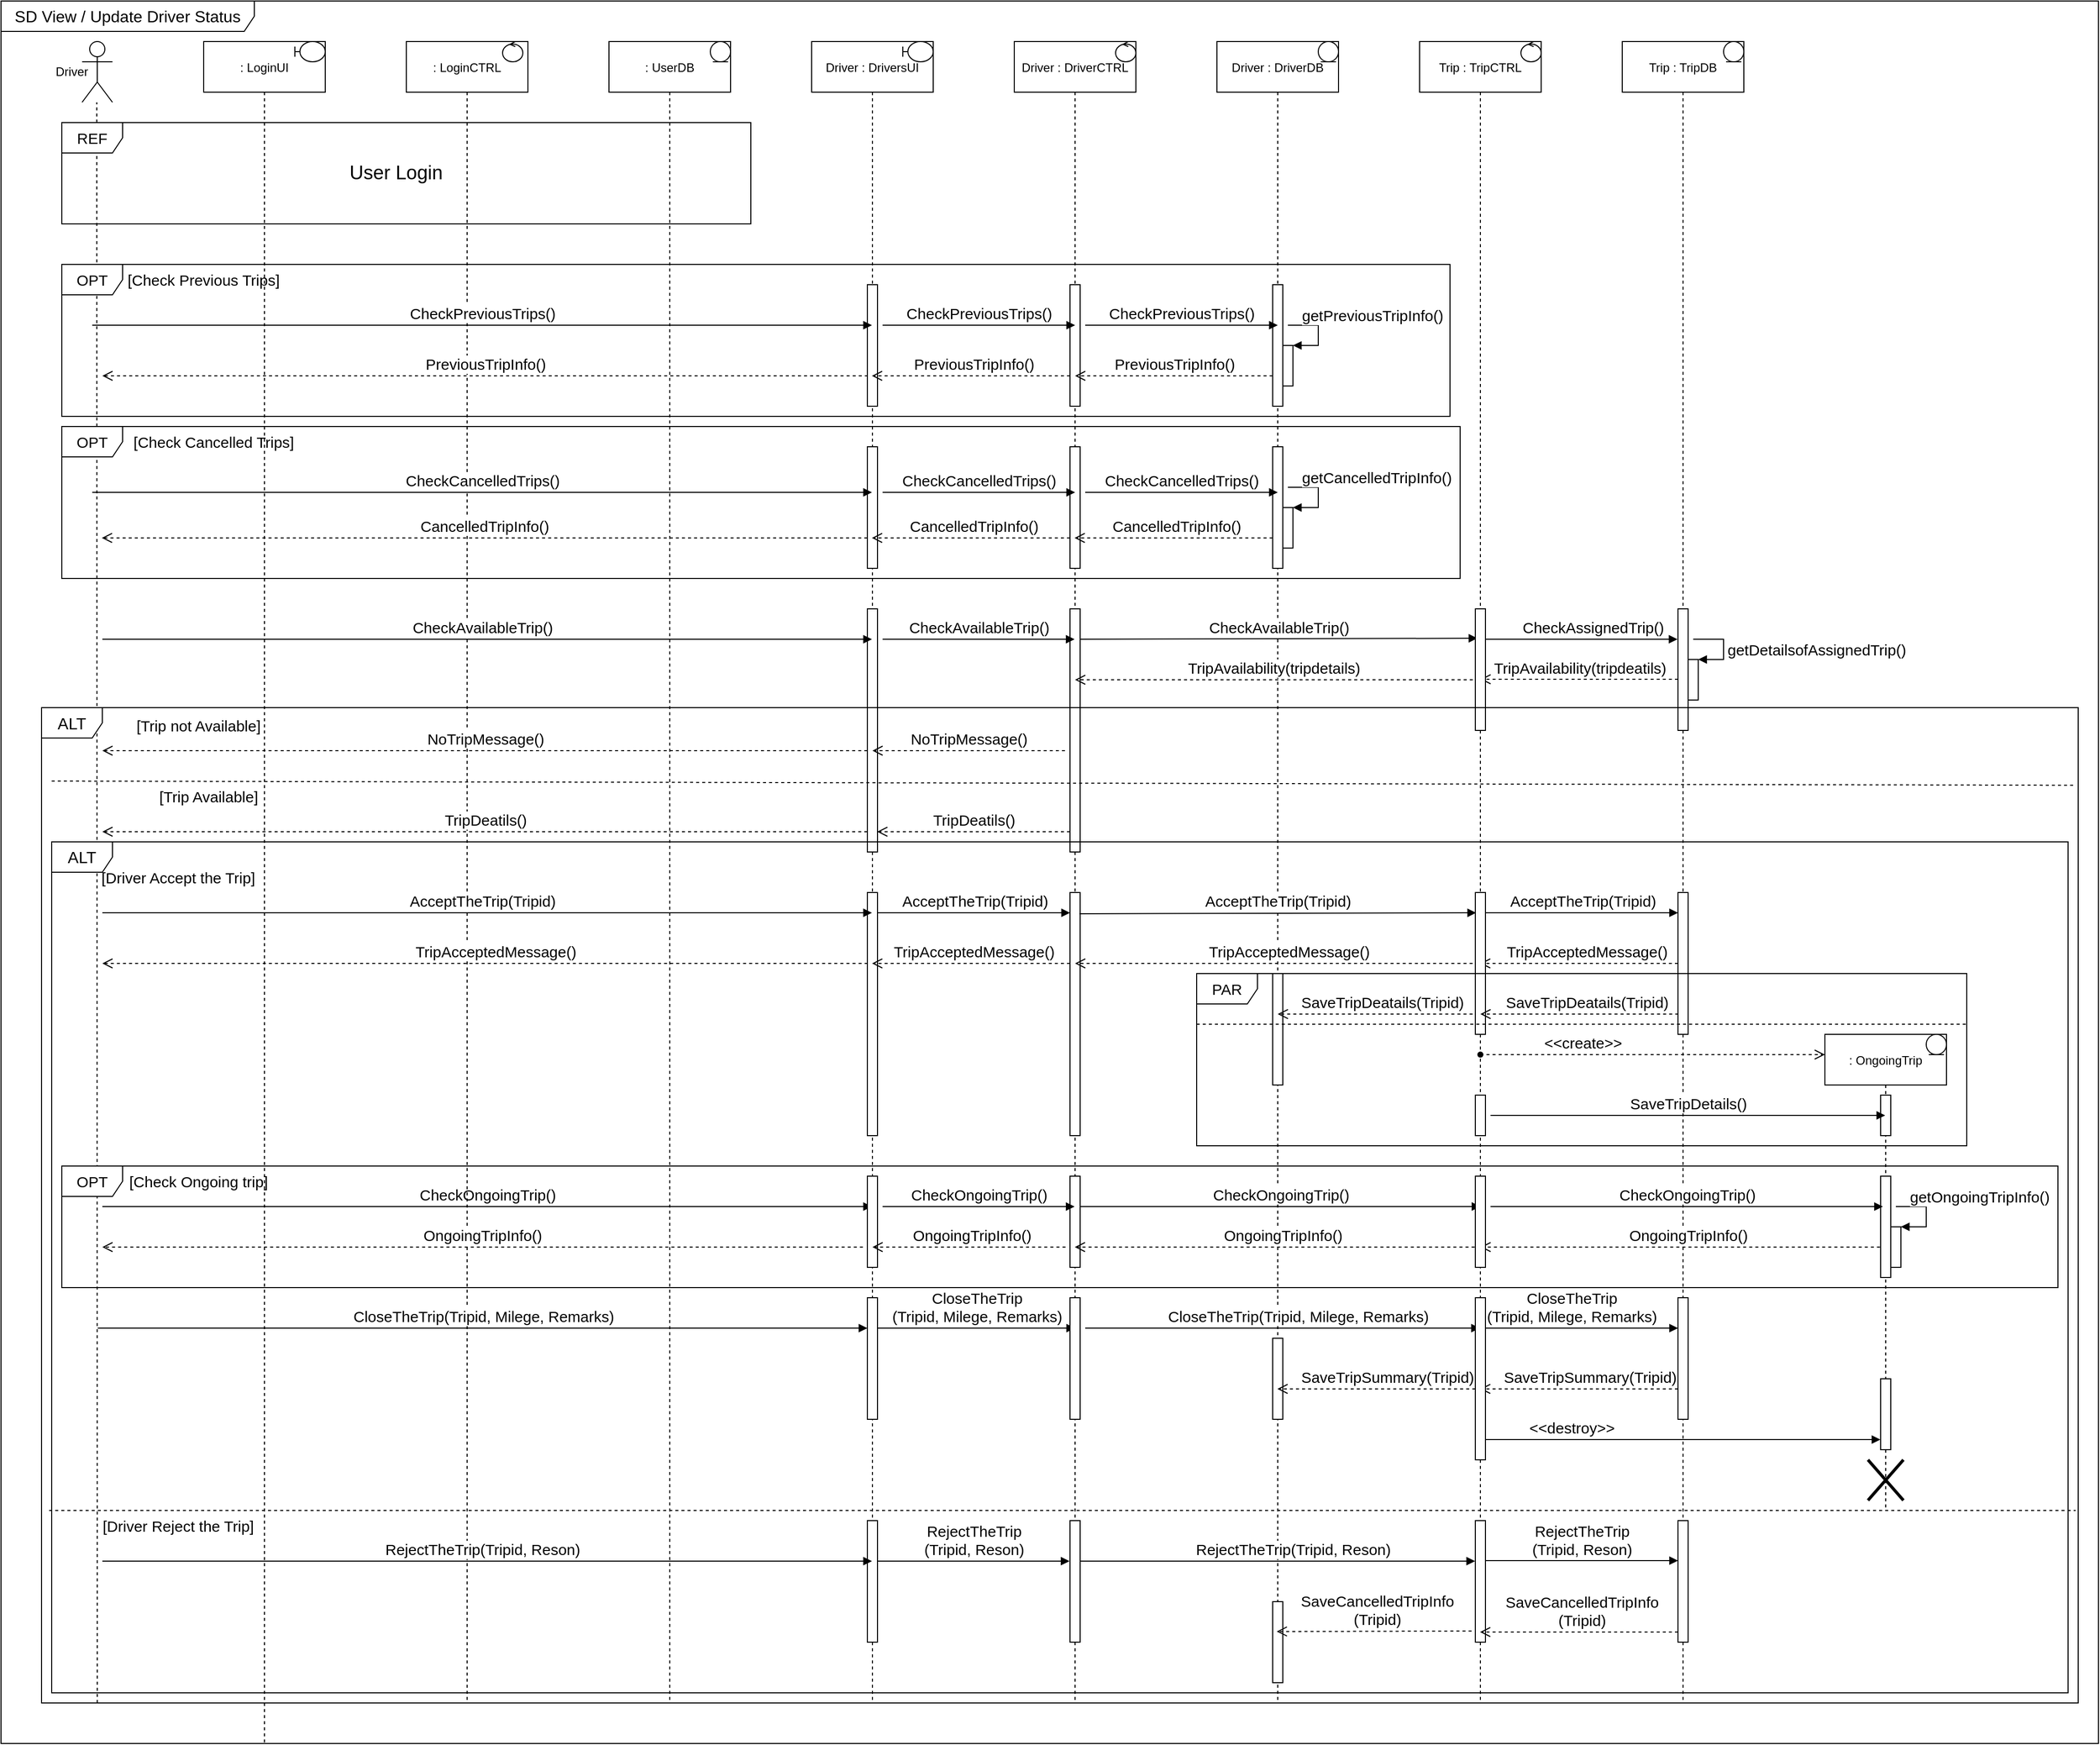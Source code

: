 <mxfile version="20.3.0" type="device"><diagram id="kgpKYQtTHZ0yAKxKKP6v" name="Page-1"><mxGraphModel dx="1718" dy="553" grid="1" gridSize="10" guides="1" tooltips="1" connect="1" arrows="1" fold="1" page="1" pageScale="1" pageWidth="850" pageHeight="1100" math="0" shadow="0"><root><mxCell id="0"/><mxCell id="1" parent="0"/><mxCell id="3nuBFxr9cyL0pnOWT2aG-1" value=": LoginUI" style="shape=umlLifeline;perimeter=lifelinePerimeter;container=1;collapsible=0;recursiveResize=0;rounded=0;shadow=0;strokeWidth=1;size=50;" parent="1" vertex="1"><mxGeometry x="120" y="80" width="120" height="1680" as="geometry"/></mxCell><mxCell id="8sB0smRWkveW26A4_g99-49" value="" style="shape=umlBoundary;whiteSpace=wrap;html=1;fontSize=15;" parent="3nuBFxr9cyL0pnOWT2aG-1" vertex="1"><mxGeometry x="90" width="30" height="20" as="geometry"/></mxCell><mxCell id="8sB0smRWkveW26A4_g99-75" value="[Trip Available]" style="text;html=1;strokeColor=none;fillColor=none;align=center;verticalAlign=middle;whiteSpace=wrap;rounded=0;fontSize=15;" parent="3nuBFxr9cyL0pnOWT2aG-1" vertex="1"><mxGeometry x="-60" y="730" width="130" height="30" as="geometry"/></mxCell><mxCell id="8sB0smRWkveW26A4_g99-116" value="CheckOngoingTrip()" style="html=1;verticalAlign=bottom;endArrow=block;rounded=0;fontSize=15;" parent="3nuBFxr9cyL0pnOWT2aG-1" edge="1"><mxGeometry x="0.001" width="80" relative="1" as="geometry"><mxPoint x="-100" y="1150" as="sourcePoint"/><mxPoint x="659.5" y="1150" as="targetPoint"/><mxPoint as="offset"/></mxGeometry></mxCell><mxCell id="7eJhZBNIWS3-gp08wrGX-10" value="[Driver Reject the Trip]" style="text;html=1;strokeColor=none;fillColor=none;align=center;verticalAlign=middle;whiteSpace=wrap;rounded=0;fontSize=15;" vertex="1" parent="3nuBFxr9cyL0pnOWT2aG-1"><mxGeometry x="-120" y="1450" width="190" height="30" as="geometry"/></mxCell><mxCell id="8sB0smRWkveW26A4_g99-70" value="[Trip not Available]" style="text;html=1;strokeColor=none;fillColor=none;align=center;verticalAlign=middle;whiteSpace=wrap;rounded=0;fontSize=15;" parent="3nuBFxr9cyL0pnOWT2aG-1" vertex="1"><mxGeometry x="-70" y="660" width="130" height="30" as="geometry"/></mxCell><mxCell id="7eJhZBNIWS3-gp08wrGX-30" value="SD View / Update Driver Status" style="shape=umlFrame;whiteSpace=wrap;html=1;fontSize=16;width=250;height=30;" vertex="1" parent="3nuBFxr9cyL0pnOWT2aG-1"><mxGeometry x="-200" y="-40" width="2070" height="1720" as="geometry"/></mxCell><mxCell id="3nuBFxr9cyL0pnOWT2aG-5" value=": LoginCTRL" style="shape=umlLifeline;perimeter=lifelinePerimeter;container=1;collapsible=0;recursiveResize=0;rounded=0;shadow=0;strokeWidth=1;size=50;" parent="1" vertex="1"><mxGeometry x="320" y="80" width="120" height="1640" as="geometry"/></mxCell><mxCell id="8sB0smRWkveW26A4_g99-50" value="" style="ellipse;shape=umlControl;whiteSpace=wrap;html=1;fontSize=15;" parent="3nuBFxr9cyL0pnOWT2aG-5" vertex="1"><mxGeometry x="95" width="20" height="20" as="geometry"/></mxCell><mxCell id="8sB0smRWkveW26A4_g99-1" value="" style="shape=umlActor;verticalLabelPosition=bottom;verticalAlign=top;html=1;" parent="1" vertex="1"><mxGeometry y="80" width="30" height="60" as="geometry"/></mxCell><mxCell id="8sB0smRWkveW26A4_g99-4" value=": UserDB" style="shape=umlLifeline;perimeter=lifelinePerimeter;container=1;collapsible=0;recursiveResize=0;rounded=0;shadow=0;strokeWidth=1;size=50;" parent="1" vertex="1"><mxGeometry x="520" y="80" width="120" height="1640" as="geometry"/></mxCell><mxCell id="8sB0smRWkveW26A4_g99-54" value="" style="ellipse;shape=umlEntity;whiteSpace=wrap;html=1;fontSize=15;" parent="8sB0smRWkveW26A4_g99-4" vertex="1"><mxGeometry x="100" width="20" height="20" as="geometry"/></mxCell><mxCell id="8sB0smRWkveW26A4_g99-132" value="CloseTheTrip(Tripid, Milege, Remarks)" style="html=1;verticalAlign=bottom;endArrow=block;rounded=0;fontSize=15;" parent="8sB0smRWkveW26A4_g99-4" edge="1"><mxGeometry x="0.001" width="80" relative="1" as="geometry"><mxPoint x="-504.5" y="1270" as="sourcePoint"/><mxPoint x="255" y="1270" as="targetPoint"/><mxPoint as="offset"/></mxGeometry></mxCell><mxCell id="8sB0smRWkveW26A4_g99-6" value="Driver : DriversUI" style="shape=umlLifeline;perimeter=lifelinePerimeter;container=1;collapsible=0;recursiveResize=0;rounded=0;shadow=0;strokeWidth=1;size=50;" parent="1" vertex="1"><mxGeometry x="720" y="80" width="120" height="1640" as="geometry"/></mxCell><mxCell id="8sB0smRWkveW26A4_g99-7" value="" style="points=[];perimeter=orthogonalPerimeter;rounded=0;shadow=0;strokeWidth=1;" parent="8sB0smRWkveW26A4_g99-6" vertex="1"><mxGeometry x="55" y="240" width="10" height="120" as="geometry"/></mxCell><mxCell id="8sB0smRWkveW26A4_g99-36" value="" style="points=[];perimeter=orthogonalPerimeter;rounded=0;shadow=0;strokeWidth=1;" parent="8sB0smRWkveW26A4_g99-6" vertex="1"><mxGeometry x="55" y="400" width="10" height="120" as="geometry"/></mxCell><mxCell id="8sB0smRWkveW26A4_g99-33" value="CancelledTripInfo()" style="html=1;verticalAlign=bottom;endArrow=open;dashed=1;endSize=8;rounded=0;fontSize=15;" parent="8sB0smRWkveW26A4_g99-6" edge="1"><mxGeometry relative="1" as="geometry"><mxPoint x="55" y="490" as="sourcePoint"/><mxPoint x="-700.5" y="490" as="targetPoint"/></mxGeometry></mxCell><mxCell id="8sB0smRWkveW26A4_g99-53" value="" style="shape=umlBoundary;whiteSpace=wrap;html=1;fontSize=15;" parent="8sB0smRWkveW26A4_g99-6" vertex="1"><mxGeometry x="90" width="30" height="20" as="geometry"/></mxCell><mxCell id="8sB0smRWkveW26A4_g99-58" value="" style="points=[];perimeter=orthogonalPerimeter;rounded=0;shadow=0;strokeWidth=1;" parent="8sB0smRWkveW26A4_g99-6" vertex="1"><mxGeometry x="55" y="560" width="10" height="240" as="geometry"/></mxCell><mxCell id="8sB0smRWkveW26A4_g99-72" value="NoTripMessage()" style="html=1;verticalAlign=bottom;endArrow=open;dashed=1;endSize=8;rounded=0;fontSize=15;" parent="8sB0smRWkveW26A4_g99-6" edge="1"><mxGeometry relative="1" as="geometry"><mxPoint x="55" y="700" as="sourcePoint"/><mxPoint x="-700" y="700" as="targetPoint"/></mxGeometry></mxCell><mxCell id="8sB0smRWkveW26A4_g99-77" value="TripDeatils()" style="html=1;verticalAlign=bottom;endArrow=open;dashed=1;endSize=8;rounded=0;fontSize=15;" parent="8sB0smRWkveW26A4_g99-6" edge="1"><mxGeometry relative="1" as="geometry"><mxPoint x="55" y="780" as="sourcePoint"/><mxPoint x="-700" y="780" as="targetPoint"/></mxGeometry></mxCell><mxCell id="8sB0smRWkveW26A4_g99-80" value="" style="points=[];perimeter=orthogonalPerimeter;rounded=0;shadow=0;strokeWidth=1;" parent="8sB0smRWkveW26A4_g99-6" vertex="1"><mxGeometry x="55" y="840" width="10" height="240" as="geometry"/></mxCell><mxCell id="8sB0smRWkveW26A4_g99-119" value="" style="points=[];perimeter=orthogonalPerimeter;rounded=0;shadow=0;strokeWidth=1;" parent="8sB0smRWkveW26A4_g99-6" vertex="1"><mxGeometry x="55" y="1120" width="10" height="90" as="geometry"/></mxCell><mxCell id="8sB0smRWkveW26A4_g99-133" value="" style="points=[];perimeter=orthogonalPerimeter;rounded=0;shadow=0;strokeWidth=1;" parent="8sB0smRWkveW26A4_g99-6" vertex="1"><mxGeometry x="55" y="1240" width="10" height="120" as="geometry"/></mxCell><mxCell id="7eJhZBNIWS3-gp08wrGX-12" value="" style="points=[];perimeter=orthogonalPerimeter;rounded=0;shadow=0;strokeWidth=1;" vertex="1" parent="8sB0smRWkveW26A4_g99-6"><mxGeometry x="55" y="1460" width="10" height="120" as="geometry"/></mxCell><mxCell id="8sB0smRWkveW26A4_g99-8" value="Driver : DriverCTRL" style="shape=umlLifeline;perimeter=lifelinePerimeter;container=1;collapsible=0;recursiveResize=0;rounded=0;shadow=0;strokeWidth=1;size=50;" parent="1" vertex="1"><mxGeometry x="920" y="80" width="120" height="1640" as="geometry"/></mxCell><mxCell id="8sB0smRWkveW26A4_g99-9" value="" style="points=[];perimeter=orthogonalPerimeter;rounded=0;shadow=0;strokeWidth=1;" parent="8sB0smRWkveW26A4_g99-8" vertex="1"><mxGeometry x="55" y="240" width="10" height="120" as="geometry"/></mxCell><mxCell id="8sB0smRWkveW26A4_g99-27" value="PreviousTripInfo()" style="html=1;verticalAlign=bottom;endArrow=open;dashed=1;endSize=8;rounded=0;fontSize=15;" parent="8sB0smRWkveW26A4_g99-8" edge="1"><mxGeometry x="-0.028" relative="1" as="geometry"><mxPoint x="55" y="330" as="sourcePoint"/><mxPoint x="-140.5" y="330" as="targetPoint"/><mxPoint as="offset"/></mxGeometry></mxCell><mxCell id="8sB0smRWkveW26A4_g99-37" value="" style="points=[];perimeter=orthogonalPerimeter;rounded=0;shadow=0;strokeWidth=1;" parent="8sB0smRWkveW26A4_g99-8" vertex="1"><mxGeometry x="55" y="400" width="10" height="120" as="geometry"/></mxCell><mxCell id="8sB0smRWkveW26A4_g99-41" value="CancelledTripInfo()" style="html=1;verticalAlign=bottom;endArrow=open;dashed=1;endSize=8;rounded=0;fontSize=15;" parent="8sB0smRWkveW26A4_g99-8" edge="1"><mxGeometry x="-0.028" relative="1" as="geometry"><mxPoint x="55" y="490" as="sourcePoint"/><mxPoint x="-140.5" y="490" as="targetPoint"/><mxPoint as="offset"/></mxGeometry></mxCell><mxCell id="8sB0smRWkveW26A4_g99-59" value="" style="points=[];perimeter=orthogonalPerimeter;rounded=0;shadow=0;strokeWidth=1;" parent="8sB0smRWkveW26A4_g99-8" vertex="1"><mxGeometry x="55" y="560" width="10" height="240" as="geometry"/></mxCell><mxCell id="8sB0smRWkveW26A4_g99-76" value="TripDeatils()" style="html=1;verticalAlign=bottom;endArrow=open;dashed=1;endSize=8;rounded=0;fontSize=15;" parent="8sB0smRWkveW26A4_g99-8" edge="1"><mxGeometry relative="1" as="geometry"><mxPoint x="55" y="780" as="sourcePoint"/><mxPoint x="-135.333" y="780" as="targetPoint"/></mxGeometry></mxCell><mxCell id="8sB0smRWkveW26A4_g99-81" value="" style="points=[];perimeter=orthogonalPerimeter;rounded=0;shadow=0;strokeWidth=1;" parent="8sB0smRWkveW26A4_g99-8" vertex="1"><mxGeometry x="55" y="840" width="10" height="240" as="geometry"/></mxCell><mxCell id="8sB0smRWkveW26A4_g99-94" value="TripAcceptedMessage()" style="html=1;verticalAlign=bottom;endArrow=open;dashed=1;endSize=8;rounded=0;fontSize=15;" parent="8sB0smRWkveW26A4_g99-8" edge="1"><mxGeometry x="-0.027" relative="1" as="geometry"><mxPoint x="55" y="910" as="sourcePoint"/><mxPoint x="-140.333" y="910" as="targetPoint"/><mxPoint as="offset"/></mxGeometry></mxCell><mxCell id="8sB0smRWkveW26A4_g99-118" value="" style="points=[];perimeter=orthogonalPerimeter;rounded=0;shadow=0;strokeWidth=1;" parent="8sB0smRWkveW26A4_g99-8" vertex="1"><mxGeometry x="55" y="1120" width="10" height="90" as="geometry"/></mxCell><mxCell id="8sB0smRWkveW26A4_g99-134" value="CloseTheTrip&lt;br&gt;(Tripid, Milege, Remarks)" style="html=1;verticalAlign=bottom;endArrow=block;rounded=0;fontSize=15;" parent="8sB0smRWkveW26A4_g99-8" edge="1"><mxGeometry x="0.001" width="80" relative="1" as="geometry"><mxPoint x="-135" y="1270" as="sourcePoint"/><mxPoint x="60" y="1270" as="targetPoint"/><mxPoint as="offset"/></mxGeometry></mxCell><mxCell id="8sB0smRWkveW26A4_g99-135" value="" style="points=[];perimeter=orthogonalPerimeter;rounded=0;shadow=0;strokeWidth=1;" parent="8sB0smRWkveW26A4_g99-8" vertex="1"><mxGeometry x="55" y="1240" width="10" height="120" as="geometry"/></mxCell><mxCell id="7eJhZBNIWS3-gp08wrGX-13" value="" style="points=[];perimeter=orthogonalPerimeter;rounded=0;shadow=0;strokeWidth=1;" vertex="1" parent="8sB0smRWkveW26A4_g99-8"><mxGeometry x="55" y="1460" width="10" height="120" as="geometry"/></mxCell><mxCell id="8sB0smRWkveW26A4_g99-10" value="Driver : DriverDB" style="shape=umlLifeline;perimeter=lifelinePerimeter;container=1;collapsible=0;recursiveResize=0;rounded=0;shadow=0;strokeWidth=1;size=50;" parent="1" vertex="1"><mxGeometry x="1120" y="80" width="120" height="1640" as="geometry"/></mxCell><mxCell id="8sB0smRWkveW26A4_g99-11" value="" style="points=[];perimeter=orthogonalPerimeter;rounded=0;shadow=0;strokeWidth=1;" parent="8sB0smRWkveW26A4_g99-10" vertex="1"><mxGeometry x="55" y="240" width="10" height="120" as="geometry"/></mxCell><mxCell id="8sB0smRWkveW26A4_g99-24" value="" style="html=1;points=[];perimeter=orthogonalPerimeter;fontSize=15;" parent="8sB0smRWkveW26A4_g99-10" vertex="1"><mxGeometry x="65" y="300" width="10" height="40" as="geometry"/></mxCell><mxCell id="8sB0smRWkveW26A4_g99-25" value="getPreviousTripInfo()" style="edgeStyle=orthogonalEdgeStyle;html=1;align=left;spacingLeft=2;endArrow=block;rounded=0;entryX=1;entryY=0;fontSize=15;" parent="8sB0smRWkveW26A4_g99-10" target="8sB0smRWkveW26A4_g99-24" edge="1"><mxGeometry x="-0.733" y="10" relative="1" as="geometry"><mxPoint x="70" y="280" as="sourcePoint"/><Array as="points"><mxPoint x="100" y="280"/></Array><mxPoint as="offset"/></mxGeometry></mxCell><mxCell id="8sB0smRWkveW26A4_g99-26" value="PreviousTripInfo()" style="html=1;verticalAlign=bottom;endArrow=open;dashed=1;endSize=8;rounded=0;fontSize=15;" parent="8sB0smRWkveW26A4_g99-10" target="8sB0smRWkveW26A4_g99-8" edge="1"><mxGeometry relative="1" as="geometry"><mxPoint x="55" y="330" as="sourcePoint"/><mxPoint x="-25" y="330" as="targetPoint"/></mxGeometry></mxCell><mxCell id="8sB0smRWkveW26A4_g99-38" value="" style="points=[];perimeter=orthogonalPerimeter;rounded=0;shadow=0;strokeWidth=1;" parent="8sB0smRWkveW26A4_g99-10" vertex="1"><mxGeometry x="55" y="400" width="10" height="120" as="geometry"/></mxCell><mxCell id="8sB0smRWkveW26A4_g99-39" value="" style="html=1;points=[];perimeter=orthogonalPerimeter;fontSize=15;" parent="8sB0smRWkveW26A4_g99-10" vertex="1"><mxGeometry x="65" y="460" width="10" height="40" as="geometry"/></mxCell><mxCell id="8sB0smRWkveW26A4_g99-40" value="getCancelledTripInfo()" style="edgeStyle=orthogonalEdgeStyle;html=1;align=left;spacingLeft=2;endArrow=block;rounded=0;entryX=1;entryY=0;fontSize=15;" parent="8sB0smRWkveW26A4_g99-10" target="8sB0smRWkveW26A4_g99-39" edge="1"><mxGeometry x="-0.733" y="10" relative="1" as="geometry"><mxPoint x="70" y="440" as="sourcePoint"/><Array as="points"><mxPoint x="100" y="440"/></Array><mxPoint as="offset"/></mxGeometry></mxCell><mxCell id="8sB0smRWkveW26A4_g99-42" value="CancelledTripInfo()" style="html=1;verticalAlign=bottom;endArrow=open;dashed=1;endSize=8;rounded=0;fontSize=15;" parent="8sB0smRWkveW26A4_g99-10" edge="1"><mxGeometry x="-0.028" relative="1" as="geometry"><mxPoint x="55" y="490" as="sourcePoint"/><mxPoint x="-140.5" y="490" as="targetPoint"/><mxPoint as="offset"/></mxGeometry></mxCell><mxCell id="8sB0smRWkveW26A4_g99-55" value="" style="ellipse;shape=umlEntity;whiteSpace=wrap;html=1;fontSize=15;" parent="8sB0smRWkveW26A4_g99-10" vertex="1"><mxGeometry x="100" width="20" height="20" as="geometry"/></mxCell><mxCell id="8sB0smRWkveW26A4_g99-63" value="CheckAvailableTrip()" style="html=1;verticalAlign=bottom;endArrow=block;rounded=0;fontSize=15;entryX=0.2;entryY=0.242;entryDx=0;entryDy=0;entryPerimeter=0;" parent="8sB0smRWkveW26A4_g99-10" target="8sB0smRWkveW26A4_g99-60" edge="1"><mxGeometry width="80" relative="1" as="geometry"><mxPoint x="-134.5" y="590" as="sourcePoint"/><mxPoint x="240" y="590" as="targetPoint"/></mxGeometry></mxCell><mxCell id="8sB0smRWkveW26A4_g99-91" value="" style="points=[];perimeter=orthogonalPerimeter;rounded=0;shadow=0;strokeWidth=1;" parent="8sB0smRWkveW26A4_g99-10" vertex="1"><mxGeometry x="55" y="920" width="10" height="110" as="geometry"/></mxCell><mxCell id="8sB0smRWkveW26A4_g99-122" value="CheckOngoingTrip()" style="html=1;verticalAlign=bottom;endArrow=block;rounded=0;fontSize=15;entryX=0.5;entryY=0.333;entryDx=0;entryDy=0;entryPerimeter=0;" parent="8sB0smRWkveW26A4_g99-10" target="8sB0smRWkveW26A4_g99-126" edge="1"><mxGeometry width="80" relative="1" as="geometry"><mxPoint x="-134.5" y="1150" as="sourcePoint"/><mxPoint x="250" y="1150" as="targetPoint"/></mxGeometry></mxCell><mxCell id="8sB0smRWkveW26A4_g99-127" value="OngoingTripInfo()" style="html=1;verticalAlign=bottom;endArrow=open;dashed=1;endSize=8;rounded=0;fontSize=15;" parent="8sB0smRWkveW26A4_g99-10" edge="1"><mxGeometry x="-0.027" relative="1" as="geometry"><mxPoint x="260.3" y="1190" as="sourcePoint"/><mxPoint x="-140.299" y="1190" as="targetPoint"/><mxPoint as="offset"/></mxGeometry></mxCell><mxCell id="8sB0smRWkveW26A4_g99-137" value="CloseTheTrip(Tripid, Milege, Remarks)" style="html=1;verticalAlign=bottom;endArrow=block;rounded=0;fontSize=15;" parent="8sB0smRWkveW26A4_g99-10" target="8sB0smRWkveW26A4_g99-12" edge="1"><mxGeometry x="0.077" width="80" relative="1" as="geometry"><mxPoint x="-130" y="1270" as="sourcePoint"/><mxPoint x="65" y="1270.08" as="targetPoint"/><mxPoint as="offset"/></mxGeometry></mxCell><mxCell id="7eJhZBNIWS3-gp08wrGX-4" value="" style="points=[];perimeter=orthogonalPerimeter;rounded=0;shadow=0;strokeWidth=1;" vertex="1" parent="8sB0smRWkveW26A4_g99-10"><mxGeometry x="55" y="1280" width="10" height="80" as="geometry"/></mxCell><mxCell id="7eJhZBNIWS3-gp08wrGX-20" value="" style="points=[];perimeter=orthogonalPerimeter;rounded=0;shadow=0;strokeWidth=1;" vertex="1" parent="8sB0smRWkveW26A4_g99-10"><mxGeometry x="55" y="1540" width="10" height="80" as="geometry"/></mxCell><mxCell id="7eJhZBNIWS3-gp08wrGX-16" value="RejectTheTrip(Tripid, Reson)" style="html=1;verticalAlign=bottom;endArrow=block;rounded=0;fontSize=15;" edge="1" parent="8sB0smRWkveW26A4_g99-10"><mxGeometry x="0.077" width="80" relative="1" as="geometry"><mxPoint x="-134.75" y="1500" as="sourcePoint"/><mxPoint x="254.75" y="1500" as="targetPoint"/><mxPoint as="offset"/></mxGeometry></mxCell><mxCell id="8sB0smRWkveW26A4_g99-14" value="Trip : TripDB" style="shape=umlLifeline;perimeter=lifelinePerimeter;container=1;collapsible=0;recursiveResize=0;rounded=0;shadow=0;strokeWidth=1;size=50;" parent="1" vertex="1"><mxGeometry x="1520" y="80" width="120" height="1640" as="geometry"/></mxCell><mxCell id="8sB0smRWkveW26A4_g99-61" value="" style="points=[];perimeter=orthogonalPerimeter;rounded=0;shadow=0;strokeWidth=1;" parent="8sB0smRWkveW26A4_g99-14" vertex="1"><mxGeometry x="55" y="560" width="10" height="120" as="geometry"/></mxCell><mxCell id="8sB0smRWkveW26A4_g99-65" value="" style="html=1;points=[];perimeter=orthogonalPerimeter;fontSize=15;" parent="8sB0smRWkveW26A4_g99-14" vertex="1"><mxGeometry x="65" y="610" width="10" height="40" as="geometry"/></mxCell><mxCell id="8sB0smRWkveW26A4_g99-66" value="getDetailsofAssignedTrip()" style="edgeStyle=orthogonalEdgeStyle;html=1;align=left;spacingLeft=2;endArrow=block;rounded=0;entryX=1;entryY=0;fontSize=15;" parent="8sB0smRWkveW26A4_g99-14" target="8sB0smRWkveW26A4_g99-65" edge="1"><mxGeometry x="0.067" relative="1" as="geometry"><mxPoint x="70" y="590" as="sourcePoint"/><Array as="points"><mxPoint x="100" y="590"/></Array><mxPoint as="offset"/></mxGeometry></mxCell><mxCell id="8sB0smRWkveW26A4_g99-67" value="TripAvailability(tripdeatils)" style="html=1;verticalAlign=bottom;endArrow=open;dashed=1;endSize=8;rounded=0;fontSize=15;" parent="8sB0smRWkveW26A4_g99-14" target="8sB0smRWkveW26A4_g99-12" edge="1"><mxGeometry relative="1" as="geometry"><mxPoint x="55" y="629.5" as="sourcePoint"/><mxPoint x="-25" y="629.5" as="targetPoint"/></mxGeometry></mxCell><mxCell id="8sB0smRWkveW26A4_g99-88" value="" style="points=[];perimeter=orthogonalPerimeter;rounded=0;shadow=0;strokeWidth=1;" parent="8sB0smRWkveW26A4_g99-14" vertex="1"><mxGeometry x="55" y="840" width="10" height="140" as="geometry"/></mxCell><mxCell id="8sB0smRWkveW26A4_g99-87" value="AcceptTheTrip(Tripid)" style="html=1;verticalAlign=bottom;endArrow=block;rounded=0;fontSize=15;" parent="8sB0smRWkveW26A4_g99-14" edge="1"><mxGeometry width="80" relative="1" as="geometry"><mxPoint x="-134.5" y="860" as="sourcePoint"/><mxPoint x="55" y="860" as="targetPoint"/></mxGeometry></mxCell><mxCell id="8sB0smRWkveW26A4_g99-90" value="TripAcceptedMessage()" style="html=1;verticalAlign=bottom;endArrow=open;dashed=1;endSize=8;rounded=0;fontSize=15;" parent="8sB0smRWkveW26A4_g99-14" edge="1"><mxGeometry x="-0.075" relative="1" as="geometry"><mxPoint x="55.0" y="910" as="sourcePoint"/><mxPoint x="-140.333" y="910" as="targetPoint"/><mxPoint as="offset"/></mxGeometry></mxCell><mxCell id="8sB0smRWkveW26A4_g99-111" value="" style="ellipse;shape=umlEntity;whiteSpace=wrap;html=1;fontSize=15;" parent="8sB0smRWkveW26A4_g99-14" vertex="1"><mxGeometry x="100" width="20" height="20" as="geometry"/></mxCell><mxCell id="8sB0smRWkveW26A4_g99-125" value="OngoingTripInfo()" style="html=1;verticalAlign=bottom;endArrow=open;dashed=1;endSize=8;rounded=0;fontSize=15;" parent="8sB0smRWkveW26A4_g99-14" target="8sB0smRWkveW26A4_g99-12" edge="1"><mxGeometry x="-0.027" relative="1" as="geometry"><mxPoint x="260.33" y="1190" as="sourcePoint"/><mxPoint x="64.997" y="1190" as="targetPoint"/><mxPoint as="offset"/></mxGeometry></mxCell><mxCell id="7eJhZBNIWS3-gp08wrGX-2" value="" style="points=[];perimeter=orthogonalPerimeter;rounded=0;shadow=0;strokeWidth=1;" vertex="1" parent="8sB0smRWkveW26A4_g99-14"><mxGeometry x="55" y="1240" width="10" height="120" as="geometry"/></mxCell><mxCell id="7eJhZBNIWS3-gp08wrGX-3" value="SaveTripSummary(Tripid)" style="html=1;verticalAlign=bottom;endArrow=open;dashed=1;endSize=8;rounded=0;fontSize=15;" edge="1" parent="8sB0smRWkveW26A4_g99-14"><mxGeometry x="-0.102" relative="1" as="geometry"><mxPoint x="55.0" y="1330" as="sourcePoint"/><mxPoint x="-140.333" y="1330" as="targetPoint"/><mxPoint as="offset"/></mxGeometry></mxCell><mxCell id="7eJhZBNIWS3-gp08wrGX-17" value="" style="points=[];perimeter=orthogonalPerimeter;rounded=0;shadow=0;strokeWidth=1;" vertex="1" parent="8sB0smRWkveW26A4_g99-14"><mxGeometry x="55" y="1460" width="10" height="120" as="geometry"/></mxCell><mxCell id="8sB0smRWkveW26A4_g99-12" value="Trip : TripCTRL" style="shape=umlLifeline;perimeter=lifelinePerimeter;container=1;collapsible=0;recursiveResize=0;rounded=0;shadow=0;strokeWidth=1;size=50;" parent="1" vertex="1"><mxGeometry x="1320" y="80" width="120" height="1640" as="geometry"/></mxCell><mxCell id="8sB0smRWkveW26A4_g99-56" value="" style="ellipse;shape=umlControl;whiteSpace=wrap;html=1;fontSize=15;" parent="8sB0smRWkveW26A4_g99-12" vertex="1"><mxGeometry x="100" width="20" height="20" as="geometry"/></mxCell><mxCell id="8sB0smRWkveW26A4_g99-60" value="" style="points=[];perimeter=orthogonalPerimeter;rounded=0;shadow=0;strokeWidth=1;" parent="8sB0smRWkveW26A4_g99-12" vertex="1"><mxGeometry x="55" y="560" width="10" height="120" as="geometry"/></mxCell><mxCell id="8sB0smRWkveW26A4_g99-64" value="CheckAssignedTrip()" style="html=1;verticalAlign=bottom;endArrow=block;rounded=0;fontSize=15;" parent="8sB0smRWkveW26A4_g99-12" edge="1"><mxGeometry x="0.103" width="80" relative="1" as="geometry"><mxPoint x="65" y="590" as="sourcePoint"/><mxPoint x="254.5" y="590" as="targetPoint"/><mxPoint x="1" as="offset"/></mxGeometry></mxCell><mxCell id="8sB0smRWkveW26A4_g99-86" value="" style="points=[];perimeter=orthogonalPerimeter;rounded=0;shadow=0;strokeWidth=1;" parent="8sB0smRWkveW26A4_g99-12" vertex="1"><mxGeometry x="55" y="840" width="10" height="140" as="geometry"/></mxCell><mxCell id="8sB0smRWkveW26A4_g99-108" value="" style="shape=waypoint;sketch=0;fillStyle=solid;size=6;pointerEvents=1;points=[];fillColor=none;resizable=0;rotatable=0;perimeter=centerPerimeter;snapToPoint=1;fontSize=15;" parent="8sB0smRWkveW26A4_g99-12" vertex="1"><mxGeometry x="40" y="980" width="40" height="40" as="geometry"/></mxCell><mxCell id="8sB0smRWkveW26A4_g99-109" value="" style="points=[];perimeter=orthogonalPerimeter;rounded=0;shadow=0;strokeWidth=1;" parent="8sB0smRWkveW26A4_g99-12" vertex="1"><mxGeometry x="55" y="1040" width="10" height="40" as="geometry"/></mxCell><mxCell id="8sB0smRWkveW26A4_g99-113" value="PAR" style="shape=umlFrame;whiteSpace=wrap;html=1;fontSize=15;" parent="8sB0smRWkveW26A4_g99-12" vertex="1"><mxGeometry x="-220" y="920" width="760" height="170" as="geometry"/></mxCell><mxCell id="8sB0smRWkveW26A4_g99-126" value="" style="points=[];perimeter=orthogonalPerimeter;rounded=0;shadow=0;strokeWidth=1;" parent="8sB0smRWkveW26A4_g99-12" vertex="1"><mxGeometry x="55" y="1120" width="10" height="90" as="geometry"/></mxCell><mxCell id="8sB0smRWkveW26A4_g99-136" value="" style="points=[];perimeter=orthogonalPerimeter;rounded=0;shadow=0;strokeWidth=1;" parent="8sB0smRWkveW26A4_g99-12" vertex="1"><mxGeometry x="55" y="1240" width="10" height="160" as="geometry"/></mxCell><mxCell id="7eJhZBNIWS3-gp08wrGX-15" value="" style="points=[];perimeter=orthogonalPerimeter;rounded=0;shadow=0;strokeWidth=1;" vertex="1" parent="8sB0smRWkveW26A4_g99-12"><mxGeometry x="55" y="1460" width="10" height="120" as="geometry"/></mxCell><mxCell id="8sB0smRWkveW26A4_g99-16" value="Driver" style="text;html=1;strokeColor=none;fillColor=none;align=center;verticalAlign=middle;whiteSpace=wrap;rounded=0;" parent="1" vertex="1"><mxGeometry x="-40" y="95" width="60" height="30" as="geometry"/></mxCell><mxCell id="8sB0smRWkveW26A4_g99-17" value="" style="endArrow=none;dashed=1;html=1;rounded=0;startArrow=none;" parent="1" edge="1"><mxGeometry width="50" height="50" relative="1" as="geometry"><mxPoint x="15" y="1720" as="sourcePoint"/><mxPoint x="14.5" y="140" as="targetPoint"/></mxGeometry></mxCell><mxCell id="8sB0smRWkveW26A4_g99-18" value="&lt;font style=&quot;font-size: 15px;&quot;&gt;REF&lt;/font&gt;" style="shape=umlFrame;whiteSpace=wrap;html=1;" parent="1" vertex="1"><mxGeometry x="-20" y="160" width="680" height="100" as="geometry"/></mxCell><mxCell id="8sB0smRWkveW26A4_g99-19" value="User Login" style="text;html=1;strokeColor=none;fillColor=none;align=center;verticalAlign=middle;whiteSpace=wrap;rounded=0;fontSize=19;" parent="1" vertex="1"><mxGeometry x="250" y="195" width="120" height="30" as="geometry"/></mxCell><mxCell id="8sB0smRWkveW26A4_g99-21" value="CheckPreviousTrips()" style="html=1;verticalAlign=bottom;endArrow=block;rounded=0;fontSize=15;" parent="1" target="8sB0smRWkveW26A4_g99-6" edge="1"><mxGeometry width="80" relative="1" as="geometry"><mxPoint x="10" y="360" as="sourcePoint"/><mxPoint x="90" y="360" as="targetPoint"/><mxPoint as="offset"/></mxGeometry></mxCell><mxCell id="8sB0smRWkveW26A4_g99-22" value="CheckPreviousTrips()" style="html=1;verticalAlign=bottom;endArrow=block;rounded=0;fontSize=15;" parent="1" edge="1"><mxGeometry width="80" relative="1" as="geometry"><mxPoint x="790" y="360" as="sourcePoint"/><mxPoint x="980" y="360" as="targetPoint"/><mxPoint as="offset"/></mxGeometry></mxCell><mxCell id="8sB0smRWkveW26A4_g99-23" value="CheckPreviousTrips()" style="html=1;verticalAlign=bottom;endArrow=block;rounded=0;fontSize=15;" parent="1" edge="1"><mxGeometry width="80" relative="1" as="geometry"><mxPoint x="990" y="360" as="sourcePoint"/><mxPoint x="1180" y="360" as="targetPoint"/><mxPoint as="offset"/></mxGeometry></mxCell><mxCell id="8sB0smRWkveW26A4_g99-28" value="PreviousTripInfo()" style="html=1;verticalAlign=bottom;endArrow=open;dashed=1;endSize=8;rounded=0;fontSize=15;" parent="1" edge="1"><mxGeometry relative="1" as="geometry"><mxPoint x="775.5" y="410" as="sourcePoint"/><mxPoint x="20" y="410" as="targetPoint"/></mxGeometry></mxCell><mxCell id="8sB0smRWkveW26A4_g99-30" value="CheckCancelledTrips()" style="html=1;verticalAlign=bottom;endArrow=block;rounded=0;fontSize=15;" parent="1" edge="1"><mxGeometry width="80" relative="1" as="geometry"><mxPoint x="10" y="525" as="sourcePoint"/><mxPoint x="779.5" y="525" as="targetPoint"/><mxPoint as="offset"/></mxGeometry></mxCell><mxCell id="8sB0smRWkveW26A4_g99-31" value="CheckCancelledTrips()" style="html=1;verticalAlign=bottom;endArrow=block;rounded=0;fontSize=15;" parent="1" edge="1"><mxGeometry width="80" relative="1" as="geometry"><mxPoint x="790" y="525" as="sourcePoint"/><mxPoint x="980" y="525" as="targetPoint"/><mxPoint as="offset"/></mxGeometry></mxCell><mxCell id="8sB0smRWkveW26A4_g99-32" value="CheckCancelledTrips()" style="html=1;verticalAlign=bottom;endArrow=block;rounded=0;fontSize=15;" parent="1" edge="1"><mxGeometry width="80" relative="1" as="geometry"><mxPoint x="990" y="525" as="sourcePoint"/><mxPoint x="1180" y="525" as="targetPoint"/><mxPoint as="offset"/></mxGeometry></mxCell><mxCell id="8sB0smRWkveW26A4_g99-47" value="OPT" style="shape=umlFrame;whiteSpace=wrap;html=1;fontSize=15;" parent="1" vertex="1"><mxGeometry x="-20" y="300" width="1370" height="150" as="geometry"/></mxCell><mxCell id="8sB0smRWkveW26A4_g99-48" value="OPT" style="shape=umlFrame;whiteSpace=wrap;html=1;fontSize=15;" parent="1" vertex="1"><mxGeometry x="-20" y="460" width="1380" height="150" as="geometry"/></mxCell><mxCell id="8sB0smRWkveW26A4_g99-52" value="" style="ellipse;shape=umlControl;whiteSpace=wrap;html=1;fontSize=15;" parent="1" vertex="1"><mxGeometry x="1020" y="80" width="20" height="20" as="geometry"/></mxCell><mxCell id="8sB0smRWkveW26A4_g99-57" value="CheckAvailableTrip()" style="html=1;verticalAlign=bottom;endArrow=block;rounded=0;fontSize=15;" parent="1" target="8sB0smRWkveW26A4_g99-6" edge="1"><mxGeometry x="-0.012" width="80" relative="1" as="geometry"><mxPoint x="20" y="670" as="sourcePoint"/><mxPoint x="90" y="670" as="targetPoint"/><mxPoint as="offset"/></mxGeometry></mxCell><mxCell id="8sB0smRWkveW26A4_g99-62" value="CheckAvailableTrip()" style="html=1;verticalAlign=bottom;endArrow=block;rounded=0;fontSize=15;" parent="1" target="8sB0smRWkveW26A4_g99-8" edge="1"><mxGeometry width="80" relative="1" as="geometry"><mxPoint x="790" y="670" as="sourcePoint"/><mxPoint x="870" y="670" as="targetPoint"/></mxGeometry></mxCell><mxCell id="8sB0smRWkveW26A4_g99-68" value="TripAvailability(tripdetails)" style="html=1;verticalAlign=bottom;endArrow=open;dashed=1;endSize=8;rounded=0;fontSize=15;" parent="1" target="8sB0smRWkveW26A4_g99-8" edge="1"><mxGeometry relative="1" as="geometry"><mxPoint x="1372.5" y="710" as="sourcePoint"/><mxPoint x="1177" y="710" as="targetPoint"/></mxGeometry></mxCell><mxCell id="8sB0smRWkveW26A4_g99-71" value="NoTripMessage()" style="html=1;verticalAlign=bottom;endArrow=open;dashed=1;endSize=8;rounded=0;fontSize=15;" parent="1" target="8sB0smRWkveW26A4_g99-6" edge="1"><mxGeometry relative="1" as="geometry"><mxPoint x="970" y="780" as="sourcePoint"/><mxPoint x="890" y="780" as="targetPoint"/></mxGeometry></mxCell><mxCell id="8sB0smRWkveW26A4_g99-79" value="[Driver Accept the Trip]" style="text;html=1;strokeColor=none;fillColor=none;align=center;verticalAlign=middle;whiteSpace=wrap;rounded=0;fontSize=15;" parent="1" vertex="1"><mxGeometry y="890" width="190" height="30" as="geometry"/></mxCell><mxCell id="8sB0smRWkveW26A4_g99-83" value="AcceptTheTrip(Tripid)" style="html=1;verticalAlign=bottom;endArrow=block;rounded=0;fontSize=15;" parent="1" edge="1"><mxGeometry x="-0.012" width="80" relative="1" as="geometry"><mxPoint x="20" y="940" as="sourcePoint"/><mxPoint x="779.5" y="940" as="targetPoint"/><mxPoint as="offset"/></mxGeometry></mxCell><mxCell id="8sB0smRWkveW26A4_g99-84" value="AcceptTheTrip(Tripid)" style="html=1;verticalAlign=bottom;endArrow=block;rounded=0;fontSize=15;" parent="1" edge="1"><mxGeometry width="80" relative="1" as="geometry"><mxPoint x="785.5" y="940" as="sourcePoint"/><mxPoint x="975" y="940" as="targetPoint"/></mxGeometry></mxCell><mxCell id="8sB0smRWkveW26A4_g99-85" value="AcceptTheTrip(Tripid)" style="html=1;verticalAlign=bottom;endArrow=block;rounded=0;fontSize=15;entryX=0.2;entryY=0.242;entryDx=0;entryDy=0;entryPerimeter=0;" parent="1" edge="1"><mxGeometry width="80" relative="1" as="geometry"><mxPoint x="984.25" y="940.96" as="sourcePoint"/><mxPoint x="1375.75" y="940" as="targetPoint"/></mxGeometry></mxCell><mxCell id="8sB0smRWkveW26A4_g99-92" value="SaveTripDeatails(Tripid)" style="html=1;verticalAlign=bottom;endArrow=open;dashed=1;endSize=8;rounded=0;fontSize=15;" parent="1" edge="1"><mxGeometry x="-0.075" relative="1" as="geometry"><mxPoint x="1575.33" y="1040" as="sourcePoint"/><mxPoint x="1379.997" y="1040" as="targetPoint"/><mxPoint as="offset"/></mxGeometry></mxCell><mxCell id="8sB0smRWkveW26A4_g99-93" value="TripAcceptedMessage()" style="html=1;verticalAlign=bottom;endArrow=open;dashed=1;endSize=8;rounded=0;fontSize=15;" parent="1" target="8sB0smRWkveW26A4_g99-8" edge="1"><mxGeometry x="-0.075" relative="1" as="geometry"><mxPoint x="1372.33" y="990" as="sourcePoint"/><mxPoint x="1176.997" y="990" as="targetPoint"/><mxPoint as="offset"/></mxGeometry></mxCell><mxCell id="8sB0smRWkveW26A4_g99-95" value="TripAcceptedMessage()" style="html=1;verticalAlign=bottom;endArrow=open;dashed=1;endSize=8;rounded=0;fontSize=15;" parent="1" edge="1"><mxGeometry x="-0.027" relative="1" as="geometry"><mxPoint x="775.33" y="990" as="sourcePoint"/><mxPoint x="20" y="990" as="targetPoint"/><mxPoint as="offset"/></mxGeometry></mxCell><mxCell id="8sB0smRWkveW26A4_g99-96" value="SaveTripDeatails(Tripid)" style="html=1;verticalAlign=bottom;endArrow=open;dashed=1;endSize=8;rounded=0;fontSize=15;" parent="1" edge="1"><mxGeometry x="-0.075" relative="1" as="geometry"><mxPoint x="1372.33" y="1040" as="sourcePoint"/><mxPoint x="1180" y="1040" as="targetPoint"/><mxPoint as="offset"/></mxGeometry></mxCell><mxCell id="8sB0smRWkveW26A4_g99-98" value=": OngoingTrip" style="shape=umlLifeline;perimeter=lifelinePerimeter;container=1;collapsible=0;recursiveResize=0;rounded=0;shadow=0;strokeWidth=1;size=50;" parent="1" vertex="1"><mxGeometry x="1720" y="1060" width="120" height="470" as="geometry"/></mxCell><mxCell id="8sB0smRWkveW26A4_g99-121" value="" style="points=[];perimeter=orthogonalPerimeter;rounded=0;shadow=0;strokeWidth=1;" parent="8sB0smRWkveW26A4_g99-98" vertex="1"><mxGeometry x="55" y="140" width="10" height="100" as="geometry"/></mxCell><mxCell id="8sB0smRWkveW26A4_g99-112" value="" style="ellipse;shape=umlEntity;whiteSpace=wrap;html=1;fontSize=15;" parent="8sB0smRWkveW26A4_g99-98" vertex="1"><mxGeometry x="100" width="20" height="20" as="geometry"/></mxCell><mxCell id="8sB0smRWkveW26A4_g99-120" value="" style="points=[];perimeter=orthogonalPerimeter;rounded=0;shadow=0;strokeWidth=1;" parent="8sB0smRWkveW26A4_g99-98" vertex="1"><mxGeometry x="55" y="60" width="10" height="40" as="geometry"/></mxCell><mxCell id="8sB0smRWkveW26A4_g99-123" value="" style="html=1;points=[];perimeter=orthogonalPerimeter;fontSize=15;" parent="8sB0smRWkveW26A4_g99-98" vertex="1"><mxGeometry x="65" y="190" width="10" height="40" as="geometry"/></mxCell><mxCell id="8sB0smRWkveW26A4_g99-124" value="getOngoingTripInfo()" style="edgeStyle=orthogonalEdgeStyle;html=1;align=left;spacingLeft=2;endArrow=block;rounded=0;entryX=1;entryY=0;fontSize=15;" parent="8sB0smRWkveW26A4_g99-98" target="8sB0smRWkveW26A4_g99-123" edge="1"><mxGeometry x="-0.733" y="10" relative="1" as="geometry"><mxPoint x="70" y="170" as="sourcePoint"/><Array as="points"><mxPoint x="100" y="170"/></Array><mxPoint as="offset"/></mxGeometry></mxCell><mxCell id="7eJhZBNIWS3-gp08wrGX-6" value="" style="points=[];perimeter=orthogonalPerimeter;rounded=0;shadow=0;strokeWidth=1;" vertex="1" parent="8sB0smRWkveW26A4_g99-98"><mxGeometry x="55" y="340" width="10" height="70" as="geometry"/></mxCell><mxCell id="7eJhZBNIWS3-gp08wrGX-8" value="" style="shape=umlDestroy;whiteSpace=wrap;html=1;strokeWidth=3;strokeColor=default;" vertex="1" parent="8sB0smRWkveW26A4_g99-98"><mxGeometry x="42.5" y="420" width="35" height="40" as="geometry"/></mxCell><mxCell id="7eJhZBNIWS3-gp08wrGX-25" value="&lt;font style=&quot;font-size: 16px;&quot;&gt;ALT&lt;/font&gt;" style="shape=umlFrame;whiteSpace=wrap;html=1;" vertex="1" parent="8sB0smRWkveW26A4_g99-98"><mxGeometry x="-1760" y="-322.5" width="2010" height="982.5" as="geometry"/></mxCell><mxCell id="7eJhZBNIWS3-gp08wrGX-9" value="" style="endArrow=none;dashed=1;html=1;rounded=0;fontSize=15;" edge="1" parent="8sB0smRWkveW26A4_g99-98"><mxGeometry width="50" height="50" relative="1" as="geometry"><mxPoint x="-1752.5" y="470" as="sourcePoint"/><mxPoint x="247.5" y="470" as="targetPoint"/></mxGeometry></mxCell><mxCell id="7eJhZBNIWS3-gp08wrGX-27" value="ALT" style="shape=umlFrame;whiteSpace=wrap;html=1;fontSize=16;" vertex="1" parent="8sB0smRWkveW26A4_g99-98"><mxGeometry x="-1750" y="-190" width="1990" height="840" as="geometry"/></mxCell><mxCell id="8sB0smRWkveW26A4_g99-107" value="&amp;lt;&amp;lt;create&amp;gt;&amp;gt;" style="html=1;verticalAlign=bottom;endArrow=open;dashed=1;endSize=8;rounded=0;fontSize=15;" parent="1" source="8sB0smRWkveW26A4_g99-108" edge="1"><mxGeometry x="-0.405" relative="1" as="geometry"><mxPoint x="1580" y="1070" as="sourcePoint"/><mxPoint x="1720" y="1080" as="targetPoint"/><mxPoint as="offset"/></mxGeometry></mxCell><mxCell id="8sB0smRWkveW26A4_g99-110" value="SaveTripDetails()" style="html=1;verticalAlign=bottom;endArrow=block;rounded=0;fontSize=15;" parent="1" target="8sB0smRWkveW26A4_g99-98" edge="1"><mxGeometry width="80" relative="1" as="geometry"><mxPoint x="1390" y="1140" as="sourcePoint"/><mxPoint x="1579.5" y="1140" as="targetPoint"/></mxGeometry></mxCell><mxCell id="8sB0smRWkveW26A4_g99-117" value="CheckOngoingTrip()" style="html=1;verticalAlign=bottom;endArrow=block;rounded=0;fontSize=15;" parent="1" edge="1"><mxGeometry width="80" relative="1" as="geometry"><mxPoint x="790" y="1230" as="sourcePoint"/><mxPoint x="979.5" y="1230" as="targetPoint"/></mxGeometry></mxCell><mxCell id="8sB0smRWkveW26A4_g99-128" value="CheckOngoingTrip()" style="html=1;verticalAlign=bottom;endArrow=block;rounded=0;fontSize=15;entryX=0.5;entryY=0.333;entryDx=0;entryDy=0;entryPerimeter=0;" parent="1" edge="1"><mxGeometry width="80" relative="1" as="geometry"><mxPoint x="1390" y="1230" as="sourcePoint"/><mxPoint x="1777.25" y="1230.0" as="targetPoint"/></mxGeometry></mxCell><mxCell id="8sB0smRWkveW26A4_g99-129" value="OngoingTripInfo()" style="html=1;verticalAlign=bottom;endArrow=open;dashed=1;endSize=8;rounded=0;fontSize=15;" parent="1" edge="1"><mxGeometry x="-0.027" relative="1" as="geometry"><mxPoint x="970.6" y="1270" as="sourcePoint"/><mxPoint x="780" y="1270" as="targetPoint"/><mxPoint as="offset"/></mxGeometry></mxCell><mxCell id="8sB0smRWkveW26A4_g99-115" value="" style="endArrow=none;dashed=1;html=1;rounded=0;fontSize=15;" parent="1" edge="1"><mxGeometry width="50" height="50" relative="1" as="geometry"><mxPoint x="1100" y="1050" as="sourcePoint"/><mxPoint x="1860" y="1050" as="targetPoint"/></mxGeometry></mxCell><mxCell id="8sB0smRWkveW26A4_g99-130" value="OngoingTripInfo()" style="html=1;verticalAlign=bottom;endArrow=open;dashed=1;endSize=8;rounded=0;fontSize=15;" parent="1" edge="1"><mxGeometry relative="1" as="geometry"><mxPoint x="770.6" y="1270" as="sourcePoint"/><mxPoint x="20" y="1270" as="targetPoint"/><mxPoint as="offset"/></mxGeometry></mxCell><mxCell id="8sB0smRWkveW26A4_g99-131" value="OPT" style="shape=umlFrame;whiteSpace=wrap;html=1;fontSize=15;" parent="1" vertex="1"><mxGeometry x="-20" y="1190" width="1970" height="120" as="geometry"/></mxCell><mxCell id="7eJhZBNIWS3-gp08wrGX-1" value="CloseTheTrip&lt;br&gt;(Tripid, Milege, Remarks)" style="html=1;verticalAlign=bottom;endArrow=block;rounded=0;fontSize=15;" edge="1" parent="1" target="7eJhZBNIWS3-gp08wrGX-2"><mxGeometry x="-0.111" width="80" relative="1" as="geometry"><mxPoint x="1385.25" y="1350" as="sourcePoint"/><mxPoint x="1570" y="1350" as="targetPoint"/><mxPoint as="offset"/></mxGeometry></mxCell><mxCell id="7eJhZBNIWS3-gp08wrGX-5" value="SaveTripSummary(Tripid)" style="html=1;verticalAlign=bottom;endArrow=open;dashed=1;endSize=8;rounded=0;fontSize=15;" edge="1" parent="1"><mxGeometry x="-0.102" relative="1" as="geometry"><mxPoint x="1375" y="1410" as="sourcePoint"/><mxPoint x="1179.667" y="1410" as="targetPoint"/><mxPoint as="offset"/></mxGeometry></mxCell><mxCell id="7eJhZBNIWS3-gp08wrGX-7" value="&amp;lt;&amp;lt;destroy&amp;gt;&amp;gt;" style="html=1;verticalAlign=bottom;endArrow=block;rounded=0;fontSize=15;" edge="1" parent="1"><mxGeometry x="-0.565" width="80" relative="1" as="geometry"><mxPoint x="1385.25" y="1460" as="sourcePoint"/><mxPoint x="1774.75" y="1460" as="targetPoint"/><mxPoint as="offset"/></mxGeometry></mxCell><mxCell id="7eJhZBNIWS3-gp08wrGX-11" value="RejectTheTrip(Tripid, Reson)" style="html=1;verticalAlign=bottom;endArrow=block;rounded=0;fontSize=15;" edge="1" parent="1"><mxGeometry x="-0.012" width="80" relative="1" as="geometry"><mxPoint x="20" y="1580" as="sourcePoint"/><mxPoint x="779.5" y="1580" as="targetPoint"/><mxPoint as="offset"/></mxGeometry></mxCell><mxCell id="7eJhZBNIWS3-gp08wrGX-22" value="[Check Ongoing trip]" style="text;html=1;strokeColor=none;fillColor=none;align=center;verticalAlign=middle;whiteSpace=wrap;rounded=0;fontSize=15;" vertex="1" parent="1"><mxGeometry x="20" y="1190" width="190" height="30" as="geometry"/></mxCell><mxCell id="7eJhZBNIWS3-gp08wrGX-23" value="[Check Previous Trips]" style="text;html=1;strokeColor=none;fillColor=none;align=center;verticalAlign=middle;whiteSpace=wrap;rounded=0;fontSize=15;" vertex="1" parent="1"><mxGeometry x="40" y="300" width="160" height="30" as="geometry"/></mxCell><mxCell id="7eJhZBNIWS3-gp08wrGX-24" value="[Check Cancelled Trips]" style="text;html=1;strokeColor=none;fillColor=none;align=center;verticalAlign=middle;whiteSpace=wrap;rounded=0;fontSize=15;" vertex="1" parent="1"><mxGeometry x="40" y="460" width="180" height="30" as="geometry"/></mxCell><mxCell id="8sB0smRWkveW26A4_g99-74" value="" style="endArrow=none;dashed=1;html=1;rounded=0;fontSize=15;entryX=0.999;entryY=0.078;entryDx=0;entryDy=0;entryPerimeter=0;" parent="1" edge="1" target="7eJhZBNIWS3-gp08wrGX-25"><mxGeometry width="50" height="50" relative="1" as="geometry"><mxPoint x="-30" y="810" as="sourcePoint"/><mxPoint x="1970" y="810" as="targetPoint"/></mxGeometry></mxCell><mxCell id="7eJhZBNIWS3-gp08wrGX-14" value="RejectTheTrip&lt;br&gt;(Tripid, Reson)" style="html=1;verticalAlign=bottom;endArrow=block;rounded=0;fontSize=15;" edge="1" parent="1"><mxGeometry x="-0.003" width="80" relative="1" as="geometry"><mxPoint x="785" y="1580" as="sourcePoint"/><mxPoint x="974.5" y="1580" as="targetPoint"/><mxPoint as="offset"/></mxGeometry></mxCell><mxCell id="7eJhZBNIWS3-gp08wrGX-21" value="SaveCancelledTripInfo&lt;br&gt;(Tripid)" style="html=1;verticalAlign=bottom;endArrow=open;dashed=1;endSize=8;rounded=0;fontSize=15;" edge="1" parent="1"><mxGeometry x="-0.027" relative="1" as="geometry"><mxPoint x="1371.33" y="1649" as="sourcePoint"/><mxPoint x="1179" y="1649.5" as="targetPoint"/><mxPoint as="offset"/></mxGeometry></mxCell><mxCell id="7eJhZBNIWS3-gp08wrGX-19" value="SaveCancelledTripInfo&lt;br&gt;(Tripid)" style="html=1;verticalAlign=bottom;endArrow=open;dashed=1;endSize=8;rounded=0;fontSize=15;" edge="1" parent="1"><mxGeometry x="-0.027" relative="1" as="geometry"><mxPoint x="1575" y="1650" as="sourcePoint"/><mxPoint x="1379.667" y="1650" as="targetPoint"/><mxPoint as="offset"/></mxGeometry></mxCell><mxCell id="7eJhZBNIWS3-gp08wrGX-18" value="RejectTheTrip&lt;br&gt;(Tripid, Reson)" style="html=1;verticalAlign=bottom;endArrow=block;rounded=0;fontSize=15;" edge="1" parent="1"><mxGeometry x="-0.003" width="80" relative="1" as="geometry"><mxPoint x="1385.5" y="1579.5" as="sourcePoint"/><mxPoint x="1575" y="1579.5" as="targetPoint"/><mxPoint as="offset"/></mxGeometry></mxCell></root></mxGraphModel></diagram></mxfile>